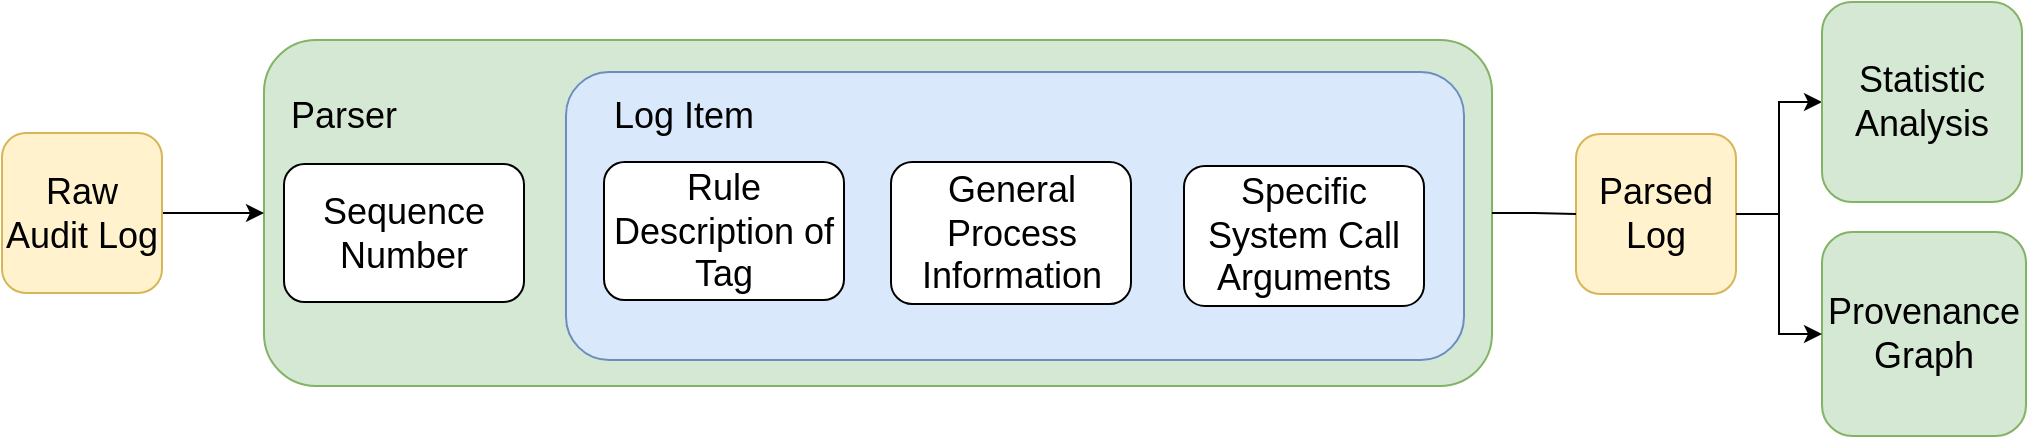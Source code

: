 <mxfile version="20.6.0" type="github">
  <diagram id="e-aKeiXd_vzXcO3KQO_u" name="第 1 页">
    <mxGraphModel dx="1422" dy="762" grid="0" gridSize="10" guides="1" tooltips="1" connect="1" arrows="1" fold="1" page="1" pageScale="1" pageWidth="827" pageHeight="1169" math="0" shadow="0">
      <root>
        <mxCell id="0" />
        <mxCell id="1" parent="0" />
        <mxCell id="ZfDgf7eDWFz9NKWq9LHQ-1" style="edgeStyle=orthogonalEdgeStyle;rounded=0;orthogonalLoop=1;jettySize=auto;html=1;entryX=0;entryY=0.5;entryDx=0;entryDy=0;fontSize=18;startArrow=none;" parent="1" source="qda4Mo9g0uAcwxdhqtUj-2" target="ZfDgf7eDWFz9NKWq9LHQ-6" edge="1">
          <mxGeometry relative="1" as="geometry" />
        </mxCell>
        <mxCell id="ZfDgf7eDWFz9NKWq9LHQ-2" value="" style="rounded=1;whiteSpace=wrap;html=1;labelBackgroundColor=none;fontSize=18;fillColor=#d5e8d4;strokeColor=#82b366;" parent="1" vertex="1">
          <mxGeometry x="223" y="684" width="614" height="173" as="geometry" />
        </mxCell>
        <mxCell id="ZfDgf7eDWFz9NKWq9LHQ-3" value="Parser" style="text;html=1;strokeColor=none;fillColor=none;align=center;verticalAlign=middle;whiteSpace=wrap;rounded=0;labelBackgroundColor=none;fontSize=18;" parent="1" vertex="1">
          <mxGeometry x="233" y="707" width="60" height="30" as="geometry" />
        </mxCell>
        <mxCell id="ZfDgf7eDWFz9NKWq9LHQ-4" style="edgeStyle=orthogonalEdgeStyle;rounded=0;orthogonalLoop=1;jettySize=auto;html=1;entryX=0;entryY=0.5;entryDx=0;entryDy=0;fontSize=18;" parent="1" source="ZfDgf7eDWFz9NKWq9LHQ-5" target="ZfDgf7eDWFz9NKWq9LHQ-2" edge="1">
          <mxGeometry relative="1" as="geometry" />
        </mxCell>
        <mxCell id="ZfDgf7eDWFz9NKWq9LHQ-5" value="Raw Audit Log" style="whiteSpace=wrap;html=1;aspect=fixed;rounded=1;labelBackgroundColor=none;fontSize=18;fillColor=#fff2cc;strokeColor=#d6b656;" parent="1" vertex="1">
          <mxGeometry x="92" y="730.5" width="80" height="80" as="geometry" />
        </mxCell>
        <mxCell id="ZfDgf7eDWFz9NKWq9LHQ-6" value="Statistic Analysis" style="whiteSpace=wrap;html=1;aspect=fixed;rounded=1;labelBackgroundColor=none;fontSize=18;fillColor=#d5e8d4;strokeColor=#82b366;" parent="1" vertex="1">
          <mxGeometry x="1002" y="665" width="100" height="100" as="geometry" />
        </mxCell>
        <mxCell id="qda4Mo9g0uAcwxdhqtUj-4" value="" style="rounded=1;whiteSpace=wrap;html=1;labelBackgroundColor=none;fontSize=18;align=left;fillColor=#dae8fc;strokeColor=#6c8ebf;" vertex="1" parent="1">
          <mxGeometry x="374" y="700" width="449" height="144" as="geometry" />
        </mxCell>
        <mxCell id="ZfDgf7eDWFz9NKWq9LHQ-7" value="Rule Description of Tag" style="rounded=1;whiteSpace=wrap;html=1;labelBackgroundColor=none;fontSize=18;" parent="1" vertex="1">
          <mxGeometry x="393" y="745" width="120" height="69" as="geometry" />
        </mxCell>
        <mxCell id="ZfDgf7eDWFz9NKWq9LHQ-8" value="General Process Information" style="rounded=1;whiteSpace=wrap;html=1;labelBackgroundColor=none;fontSize=18;" parent="1" vertex="1">
          <mxGeometry x="536.5" y="745" width="120" height="71" as="geometry" />
        </mxCell>
        <mxCell id="qda4Mo9g0uAcwxdhqtUj-1" value="Provenance Graph" style="whiteSpace=wrap;html=1;aspect=fixed;rounded=1;labelBackgroundColor=none;fontSize=18;fillColor=#d5e8d4;strokeColor=#82b366;" vertex="1" parent="1">
          <mxGeometry x="1002" y="780" width="102" height="102" as="geometry" />
        </mxCell>
        <mxCell id="ZfDgf7eDWFz9NKWq9LHQ-10" value="Specific System Call Arguments" style="rounded=1;whiteSpace=wrap;html=1;labelBackgroundColor=none;fontSize=18;" parent="1" vertex="1">
          <mxGeometry x="683" y="747" width="120" height="70" as="geometry" />
        </mxCell>
        <mxCell id="qda4Mo9g0uAcwxdhqtUj-3" value="Sequence Number" style="rounded=1;whiteSpace=wrap;html=1;labelBackgroundColor=none;fontSize=18;" vertex="1" parent="1">
          <mxGeometry x="233" y="746" width="120" height="69" as="geometry" />
        </mxCell>
        <mxCell id="qda4Mo9g0uAcwxdhqtUj-5" value="Log Item" style="text;html=1;strokeColor=none;fillColor=none;align=center;verticalAlign=middle;whiteSpace=wrap;rounded=0;labelBackgroundColor=none;fontSize=18;" vertex="1" parent="1">
          <mxGeometry x="384" y="707" width="98" height="30" as="geometry" />
        </mxCell>
        <mxCell id="qda4Mo9g0uAcwxdhqtUj-2" value="Parsed Log" style="whiteSpace=wrap;html=1;aspect=fixed;rounded=1;labelBackgroundColor=none;fontSize=18;fillColor=#fff2cc;strokeColor=#d6b656;" vertex="1" parent="1">
          <mxGeometry x="879" y="731" width="80" height="80" as="geometry" />
        </mxCell>
        <mxCell id="qda4Mo9g0uAcwxdhqtUj-6" value="" style="edgeStyle=orthogonalEdgeStyle;rounded=0;orthogonalLoop=1;jettySize=auto;html=1;entryX=0;entryY=0.5;entryDx=0;entryDy=0;fontSize=18;endArrow=none;" edge="1" parent="1" source="ZfDgf7eDWFz9NKWq9LHQ-2" target="qda4Mo9g0uAcwxdhqtUj-2">
          <mxGeometry relative="1" as="geometry">
            <mxPoint x="837" y="770.5" as="sourcePoint" />
            <mxPoint x="918" y="781" as="targetPoint" />
          </mxGeometry>
        </mxCell>
        <mxCell id="qda4Mo9g0uAcwxdhqtUj-7" style="edgeStyle=orthogonalEdgeStyle;rounded=0;orthogonalLoop=1;jettySize=auto;html=1;entryX=0;entryY=0.5;entryDx=0;entryDy=0;fontSize=18;startArrow=none;exitX=1;exitY=0.5;exitDx=0;exitDy=0;" edge="1" parent="1" source="qda4Mo9g0uAcwxdhqtUj-2" target="qda4Mo9g0uAcwxdhqtUj-1">
          <mxGeometry relative="1" as="geometry">
            <mxPoint x="969" y="781" as="sourcePoint" />
            <mxPoint x="1012" y="667" as="targetPoint" />
          </mxGeometry>
        </mxCell>
      </root>
    </mxGraphModel>
  </diagram>
</mxfile>
